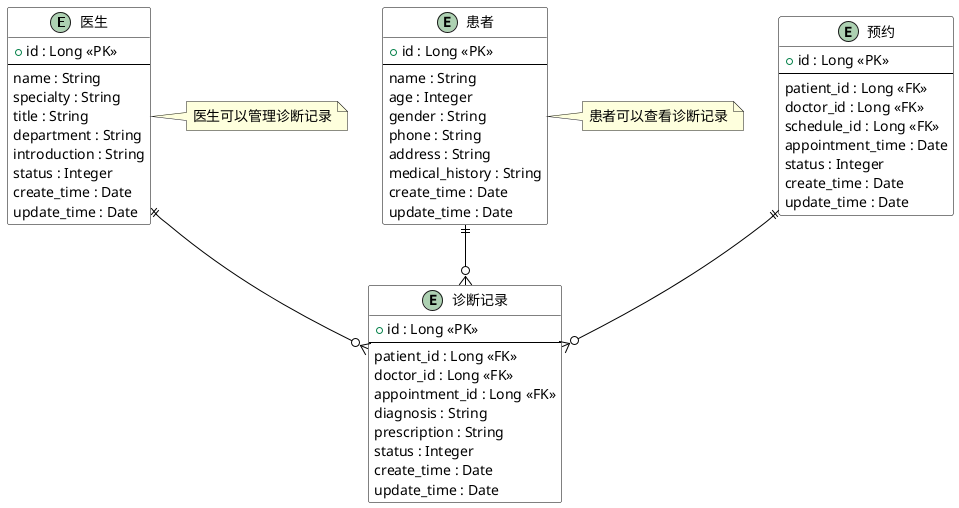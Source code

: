 @startuml 诊断相关ER图

' 设置样式
skinparam backgroundColor white
skinparam handwritten false
skinparam defaultFontName Microsoft YaHei
skinparam defaultFontSize 14
skinparam class {
    BackgroundColor white
    BorderColor black
    ArrowColor black
}

' 诊断相关实体
entity "医生" as doctor {
    + id : Long <<PK>>
    --
    name : String
    specialty : String
    title : String
    department : String
    introduction : String
    status : Integer
    create_time : Date
    update_time : Date
}

entity "患者" as patient {
    + id : Long <<PK>>
    --
    name : String
    age : Integer
    gender : String
    phone : String
    address : String
    medical_history : String
    create_time : Date
    update_time : Date
}

entity "预约" as appointment {
    + id : Long <<PK>>
    --
    patient_id : Long <<FK>>
    doctor_id : Long <<FK>>
    schedule_id : Long <<FK>>
    appointment_time : Date
    status : Integer
    create_time : Date
    update_time : Date
}

entity "诊断记录" as diagnosis {
    + id : Long <<PK>>
    --
    patient_id : Long <<FK>>
    doctor_id : Long <<FK>>
    appointment_id : Long <<FK>>
    diagnosis : String
    prescription : String
    status : Integer
    create_time : Date
    update_time : Date
}

' 定义关系
doctor ||--o{ diagnosis
patient ||--o{ diagnosis
appointment ||--o{ diagnosis

' 添加注释
note right of doctor
  医生可以管理诊断记录
end note

note right of patient
  患者可以查看诊断记录
end note

@enduml 